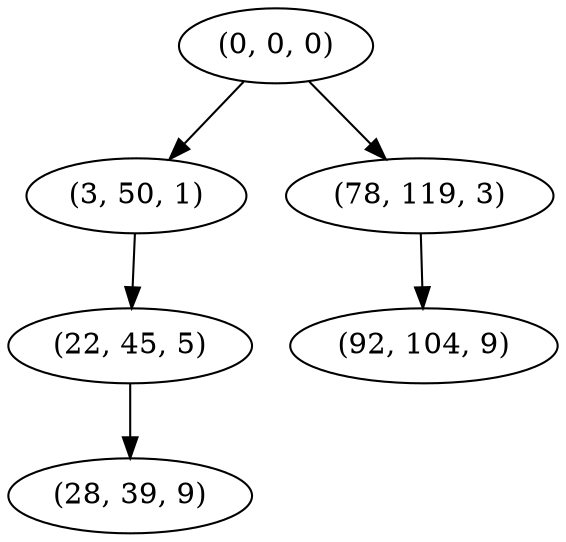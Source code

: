 digraph tree {
    "(0, 0, 0)";
    "(3, 50, 1)";
    "(22, 45, 5)";
    "(28, 39, 9)";
    "(78, 119, 3)";
    "(92, 104, 9)";
    "(0, 0, 0)" -> "(3, 50, 1)";
    "(0, 0, 0)" -> "(78, 119, 3)";
    "(3, 50, 1)" -> "(22, 45, 5)";
    "(22, 45, 5)" -> "(28, 39, 9)";
    "(78, 119, 3)" -> "(92, 104, 9)";
}
